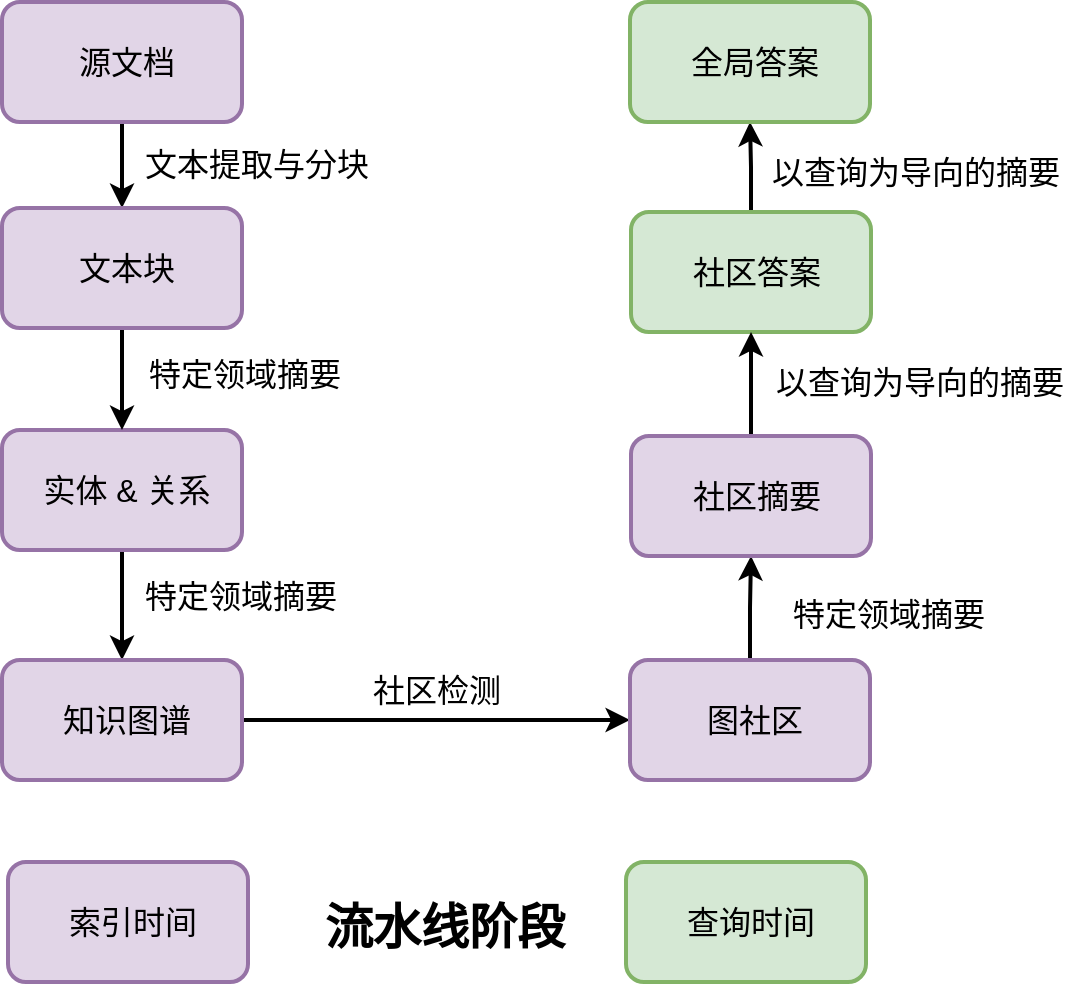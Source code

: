 <mxfile version="27.1.4">
  <diagram name="Page-1" id="bGCrXOEUAq-z2XJxZs0B">
    <mxGraphModel dx="1234" dy="790" grid="0" gridSize="10" guides="1" tooltips="1" connect="1" arrows="1" fold="1" page="1" pageScale="1" pageWidth="850" pageHeight="1100" math="0" shadow="0">
      <root>
        <mxCell id="0" />
        <mxCell id="1" parent="0" />
        <mxCell id="7ef0NvVpNV2Hqp3OgIYg-39" style="edgeStyle=orthogonalEdgeStyle;rounded=0;orthogonalLoop=1;jettySize=auto;html=1;exitX=0.5;exitY=1;exitDx=0;exitDy=0;entryX=0.5;entryY=0;entryDx=0;entryDy=0;strokeWidth=2;" edge="1" parent="1" source="7ef0NvVpNV2Hqp3OgIYg-2" target="7ef0NvVpNV2Hqp3OgIYg-7">
          <mxGeometry relative="1" as="geometry" />
        </mxCell>
        <mxCell id="7ef0NvVpNV2Hqp3OgIYg-2" value="" style="rounded=1;whiteSpace=wrap;html=1;fillColor=#e1d5e7;strokeColor=#9673a6;strokeWidth=2;" vertex="1" parent="1">
          <mxGeometry x="176" y="300" width="120" height="60" as="geometry" />
        </mxCell>
        <mxCell id="7ef0NvVpNV2Hqp3OgIYg-1" value="&lt;font style=&quot;font-size: 16px;&quot;&gt;实体 &amp;amp; 关系&lt;/font&gt;" style="text;html=1;align=center;verticalAlign=middle;whiteSpace=wrap;rounded=0;" vertex="1" parent="1">
          <mxGeometry x="193" y="315" width="91" height="30" as="geometry" />
        </mxCell>
        <mxCell id="7ef0NvVpNV2Hqp3OgIYg-36" style="edgeStyle=orthogonalEdgeStyle;rounded=0;orthogonalLoop=1;jettySize=auto;html=1;exitX=0.5;exitY=1;exitDx=0;exitDy=0;entryX=0.5;entryY=0;entryDx=0;entryDy=0;strokeWidth=2;" edge="1" parent="1" source="7ef0NvVpNV2Hqp3OgIYg-3" target="7ef0NvVpNV2Hqp3OgIYg-5">
          <mxGeometry relative="1" as="geometry" />
        </mxCell>
        <mxCell id="7ef0NvVpNV2Hqp3OgIYg-3" value="" style="rounded=1;whiteSpace=wrap;html=1;fillColor=#e1d5e7;strokeColor=#9673a6;strokeWidth=2;" vertex="1" parent="1">
          <mxGeometry x="176" y="86" width="120" height="60" as="geometry" />
        </mxCell>
        <mxCell id="7ef0NvVpNV2Hqp3OgIYg-4" value="&lt;span style=&quot;font-size: 16px;&quot;&gt;源文档&lt;/span&gt;" style="text;html=1;align=center;verticalAlign=middle;whiteSpace=wrap;rounded=0;" vertex="1" parent="1">
          <mxGeometry x="193" y="101" width="91" height="30" as="geometry" />
        </mxCell>
        <mxCell id="7ef0NvVpNV2Hqp3OgIYg-37" style="edgeStyle=orthogonalEdgeStyle;rounded=0;orthogonalLoop=1;jettySize=auto;html=1;exitX=0.5;exitY=1;exitDx=0;exitDy=0;entryX=0.5;entryY=0;entryDx=0;entryDy=0;strokeWidth=2;" edge="1" parent="1" source="7ef0NvVpNV2Hqp3OgIYg-5" target="7ef0NvVpNV2Hqp3OgIYg-2">
          <mxGeometry relative="1" as="geometry" />
        </mxCell>
        <mxCell id="7ef0NvVpNV2Hqp3OgIYg-5" value="" style="rounded=1;whiteSpace=wrap;html=1;fillColor=#e1d5e7;strokeColor=#9673a6;strokeWidth=2;" vertex="1" parent="1">
          <mxGeometry x="176" y="189" width="120" height="60" as="geometry" />
        </mxCell>
        <mxCell id="7ef0NvVpNV2Hqp3OgIYg-6" value="&lt;span style=&quot;font-size: 16px;&quot;&gt;文本块&lt;/span&gt;" style="text;html=1;align=center;verticalAlign=middle;whiteSpace=wrap;rounded=0;" vertex="1" parent="1">
          <mxGeometry x="193" y="204" width="91" height="30" as="geometry" />
        </mxCell>
        <mxCell id="7ef0NvVpNV2Hqp3OgIYg-50" style="edgeStyle=orthogonalEdgeStyle;rounded=0;orthogonalLoop=1;jettySize=auto;html=1;exitX=1;exitY=0.5;exitDx=0;exitDy=0;strokeWidth=2;" edge="1" parent="1" source="7ef0NvVpNV2Hqp3OgIYg-7" target="7ef0NvVpNV2Hqp3OgIYg-32">
          <mxGeometry relative="1" as="geometry" />
        </mxCell>
        <mxCell id="7ef0NvVpNV2Hqp3OgIYg-7" value="" style="rounded=1;whiteSpace=wrap;html=1;fillColor=#e1d5e7;strokeColor=#9673a6;strokeWidth=2;" vertex="1" parent="1">
          <mxGeometry x="176" y="415" width="120" height="60" as="geometry" />
        </mxCell>
        <mxCell id="7ef0NvVpNV2Hqp3OgIYg-8" value="&lt;span style=&quot;font-size: 16px;&quot;&gt;知识图谱&lt;/span&gt;" style="text;html=1;align=center;verticalAlign=middle;whiteSpace=wrap;rounded=0;" vertex="1" parent="1">
          <mxGeometry x="193" y="430" width="91" height="30" as="geometry" />
        </mxCell>
        <mxCell id="7ef0NvVpNV2Hqp3OgIYg-44" style="edgeStyle=orthogonalEdgeStyle;rounded=0;orthogonalLoop=1;jettySize=auto;html=1;exitX=0.5;exitY=0;exitDx=0;exitDy=0;entryX=0.5;entryY=1;entryDx=0;entryDy=0;strokeWidth=2;" edge="1" parent="1" source="7ef0NvVpNV2Hqp3OgIYg-13" target="7ef0NvVpNV2Hqp3OgIYg-15">
          <mxGeometry relative="1" as="geometry" />
        </mxCell>
        <mxCell id="7ef0NvVpNV2Hqp3OgIYg-13" value="" style="rounded=1;whiteSpace=wrap;html=1;fillColor=#d5e8d4;strokeColor=#82b366;strokeWidth=2;" vertex="1" parent="1">
          <mxGeometry x="490.5" y="191" width="120" height="60" as="geometry" />
        </mxCell>
        <mxCell id="7ef0NvVpNV2Hqp3OgIYg-14" value="&lt;span style=&quot;font-size: 16px;&quot;&gt;社区答案&lt;/span&gt;" style="text;html=1;align=center;verticalAlign=middle;whiteSpace=wrap;rounded=0;" vertex="1" parent="1">
          <mxGeometry x="507.5" y="206" width="91" height="30" as="geometry" />
        </mxCell>
        <mxCell id="7ef0NvVpNV2Hqp3OgIYg-15" value="" style="rounded=1;whiteSpace=wrap;html=1;fillColor=#d5e8d4;strokeColor=#82b366;strokeWidth=2;" vertex="1" parent="1">
          <mxGeometry x="490" y="86" width="120" height="60" as="geometry" />
        </mxCell>
        <mxCell id="7ef0NvVpNV2Hqp3OgIYg-16" value="&lt;span style=&quot;font-size: 16px;&quot;&gt;全局答案&lt;/span&gt;" style="text;html=1;align=center;verticalAlign=middle;whiteSpace=wrap;rounded=0;" vertex="1" parent="1">
          <mxGeometry x="507" y="101" width="91" height="30" as="geometry" />
        </mxCell>
        <mxCell id="7ef0NvVpNV2Hqp3OgIYg-17" value="&lt;p data-pm-slice=&quot;0 0 []&quot; dir=&quot;auto&quot;&gt;&lt;font style=&quot;font-size: 16px;&quot;&gt;文本提取与分块&lt;/font&gt;&lt;/p&gt;" style="text;html=1;align=center;verticalAlign=middle;whiteSpace=wrap;rounded=0;" vertex="1" parent="1">
          <mxGeometry x="243" y="152" width="121" height="30" as="geometry" />
        </mxCell>
        <mxCell id="7ef0NvVpNV2Hqp3OgIYg-18" value="&lt;p data-pm-slice=&quot;0 0 []&quot; dir=&quot;auto&quot;&gt;&lt;font style=&quot;font-size: 16px;&quot;&gt;特定领域摘要&lt;/font&gt;&lt;/p&gt;" style="text;html=1;align=center;verticalAlign=middle;whiteSpace=wrap;rounded=0;" vertex="1" parent="1">
          <mxGeometry x="237" y="257" width="121" height="30" as="geometry" />
        </mxCell>
        <mxCell id="7ef0NvVpNV2Hqp3OgIYg-19" value="&lt;p data-pm-slice=&quot;0 0 []&quot; dir=&quot;auto&quot;&gt;&lt;font style=&quot;font-size: 16px;&quot;&gt;社区检测&lt;/font&gt;&lt;/p&gt;" style="text;html=1;align=center;verticalAlign=middle;whiteSpace=wrap;rounded=0;" vertex="1" parent="1">
          <mxGeometry x="333" y="415" width="121" height="30" as="geometry" />
        </mxCell>
        <mxCell id="7ef0NvVpNV2Hqp3OgIYg-20" value="&lt;p data-pm-slice=&quot;0 0 []&quot; dir=&quot;auto&quot;&gt;&lt;font style=&quot;font-size: 16px;&quot;&gt;特定领域摘要&lt;/font&gt;&lt;/p&gt;" style="text;html=1;align=center;verticalAlign=middle;whiteSpace=wrap;rounded=0;" vertex="1" parent="1">
          <mxGeometry x="235" y="368" width="121" height="30" as="geometry" />
        </mxCell>
        <mxCell id="7ef0NvVpNV2Hqp3OgIYg-21" value="&lt;p data-pm-slice=&quot;0 0 []&quot; dir=&quot;auto&quot;&gt;&lt;font style=&quot;font-size: 16px;&quot;&gt;特定领域摘要&lt;/font&gt;&lt;/p&gt;" style="text;html=1;align=center;verticalAlign=middle;whiteSpace=wrap;rounded=0;" vertex="1" parent="1">
          <mxGeometry x="559" y="377" width="121" height="30" as="geometry" />
        </mxCell>
        <mxCell id="7ef0NvVpNV2Hqp3OgIYg-22" value="&lt;p data-pm-slice=&quot;0 0 []&quot; dir=&quot;auto&quot;&gt;&lt;font style=&quot;font-size: 16px;&quot;&gt;以查询为导向的摘要&lt;/font&gt;&lt;/p&gt;" style="text;html=1;align=center;verticalAlign=middle;whiteSpace=wrap;rounded=0;" vertex="1" parent="1">
          <mxGeometry x="559" y="261" width="152" height="30" as="geometry" />
        </mxCell>
        <mxCell id="7ef0NvVpNV2Hqp3OgIYg-23" value="&lt;p data-pm-slice=&quot;0 0 []&quot; dir=&quot;auto&quot;&gt;&lt;font style=&quot;font-size: 16px;&quot;&gt;以查询为导向的摘要&lt;/font&gt;&lt;/p&gt;" style="text;html=1;align=center;verticalAlign=middle;whiteSpace=wrap;rounded=0;" vertex="1" parent="1">
          <mxGeometry x="557" y="156" width="152" height="30" as="geometry" />
        </mxCell>
        <mxCell id="7ef0NvVpNV2Hqp3OgIYg-25" value="" style="rounded=1;whiteSpace=wrap;html=1;fillColor=#e1d5e7;strokeColor=#9673a6;strokeWidth=2;" vertex="1" parent="1">
          <mxGeometry x="179" y="516" width="120" height="60" as="geometry" />
        </mxCell>
        <mxCell id="7ef0NvVpNV2Hqp3OgIYg-26" value="&lt;span style=&quot;font-size: 16px;&quot;&gt;索引时间&lt;/span&gt;" style="text;html=1;align=center;verticalAlign=middle;whiteSpace=wrap;rounded=0;" vertex="1" parent="1">
          <mxGeometry x="196" y="531" width="91" height="30" as="geometry" />
        </mxCell>
        <mxCell id="7ef0NvVpNV2Hqp3OgIYg-29" value="&lt;b&gt;&lt;font style=&quot;font-size: 24px;&quot;&gt;流水线阶段&lt;/font&gt;&lt;/b&gt;" style="text;html=1;align=center;verticalAlign=middle;whiteSpace=wrap;rounded=0;" vertex="1" parent="1">
          <mxGeometry x="322" y="534" width="151" height="30" as="geometry" />
        </mxCell>
        <mxCell id="7ef0NvVpNV2Hqp3OgIYg-30" value="" style="rounded=1;whiteSpace=wrap;html=1;fillColor=#d5e8d4;strokeColor=#82b366;strokeWidth=2;" vertex="1" parent="1">
          <mxGeometry x="488" y="516" width="120" height="60" as="geometry" />
        </mxCell>
        <mxCell id="7ef0NvVpNV2Hqp3OgIYg-31" value="&lt;span style=&quot;font-size: 16px;&quot;&gt;查询时间&lt;/span&gt;" style="text;html=1;align=center;verticalAlign=middle;whiteSpace=wrap;rounded=0;" vertex="1" parent="1">
          <mxGeometry x="505" y="531" width="91" height="30" as="geometry" />
        </mxCell>
        <mxCell id="7ef0NvVpNV2Hqp3OgIYg-42" style="edgeStyle=orthogonalEdgeStyle;rounded=0;orthogonalLoop=1;jettySize=auto;html=1;exitX=0.5;exitY=0;exitDx=0;exitDy=0;entryX=0.5;entryY=1;entryDx=0;entryDy=0;strokeWidth=2;" edge="1" parent="1" source="7ef0NvVpNV2Hqp3OgIYg-32" target="7ef0NvVpNV2Hqp3OgIYg-34">
          <mxGeometry relative="1" as="geometry" />
        </mxCell>
        <mxCell id="7ef0NvVpNV2Hqp3OgIYg-32" value="" style="rounded=1;whiteSpace=wrap;html=1;fillColor=#e1d5e7;strokeColor=#9673a6;strokeWidth=2;" vertex="1" parent="1">
          <mxGeometry x="490" y="415" width="120" height="60" as="geometry" />
        </mxCell>
        <mxCell id="7ef0NvVpNV2Hqp3OgIYg-33" value="&lt;span style=&quot;font-size: 16px;&quot;&gt;图社区&lt;/span&gt;" style="text;html=1;align=center;verticalAlign=middle;whiteSpace=wrap;rounded=0;" vertex="1" parent="1">
          <mxGeometry x="507" y="430" width="91" height="30" as="geometry" />
        </mxCell>
        <mxCell id="7ef0NvVpNV2Hqp3OgIYg-43" style="edgeStyle=orthogonalEdgeStyle;rounded=0;orthogonalLoop=1;jettySize=auto;html=1;exitX=0.5;exitY=0;exitDx=0;exitDy=0;strokeWidth=2;entryX=0.5;entryY=1;entryDx=0;entryDy=0;" edge="1" parent="1" source="7ef0NvVpNV2Hqp3OgIYg-34" target="7ef0NvVpNV2Hqp3OgIYg-13">
          <mxGeometry relative="1" as="geometry">
            <mxPoint x="550" y="257.5" as="targetPoint" />
          </mxGeometry>
        </mxCell>
        <mxCell id="7ef0NvVpNV2Hqp3OgIYg-34" value="" style="rounded=1;whiteSpace=wrap;html=1;fillColor=#e1d5e7;strokeColor=#9673a6;strokeWidth=2;" vertex="1" parent="1">
          <mxGeometry x="490.5" y="303" width="120" height="60" as="geometry" />
        </mxCell>
        <mxCell id="7ef0NvVpNV2Hqp3OgIYg-35" value="&lt;span style=&quot;font-size: 16px;&quot;&gt;社区摘要&lt;/span&gt;" style="text;html=1;align=center;verticalAlign=middle;whiteSpace=wrap;rounded=0;" vertex="1" parent="1">
          <mxGeometry x="507.5" y="318" width="91" height="30" as="geometry" />
        </mxCell>
      </root>
    </mxGraphModel>
  </diagram>
</mxfile>
